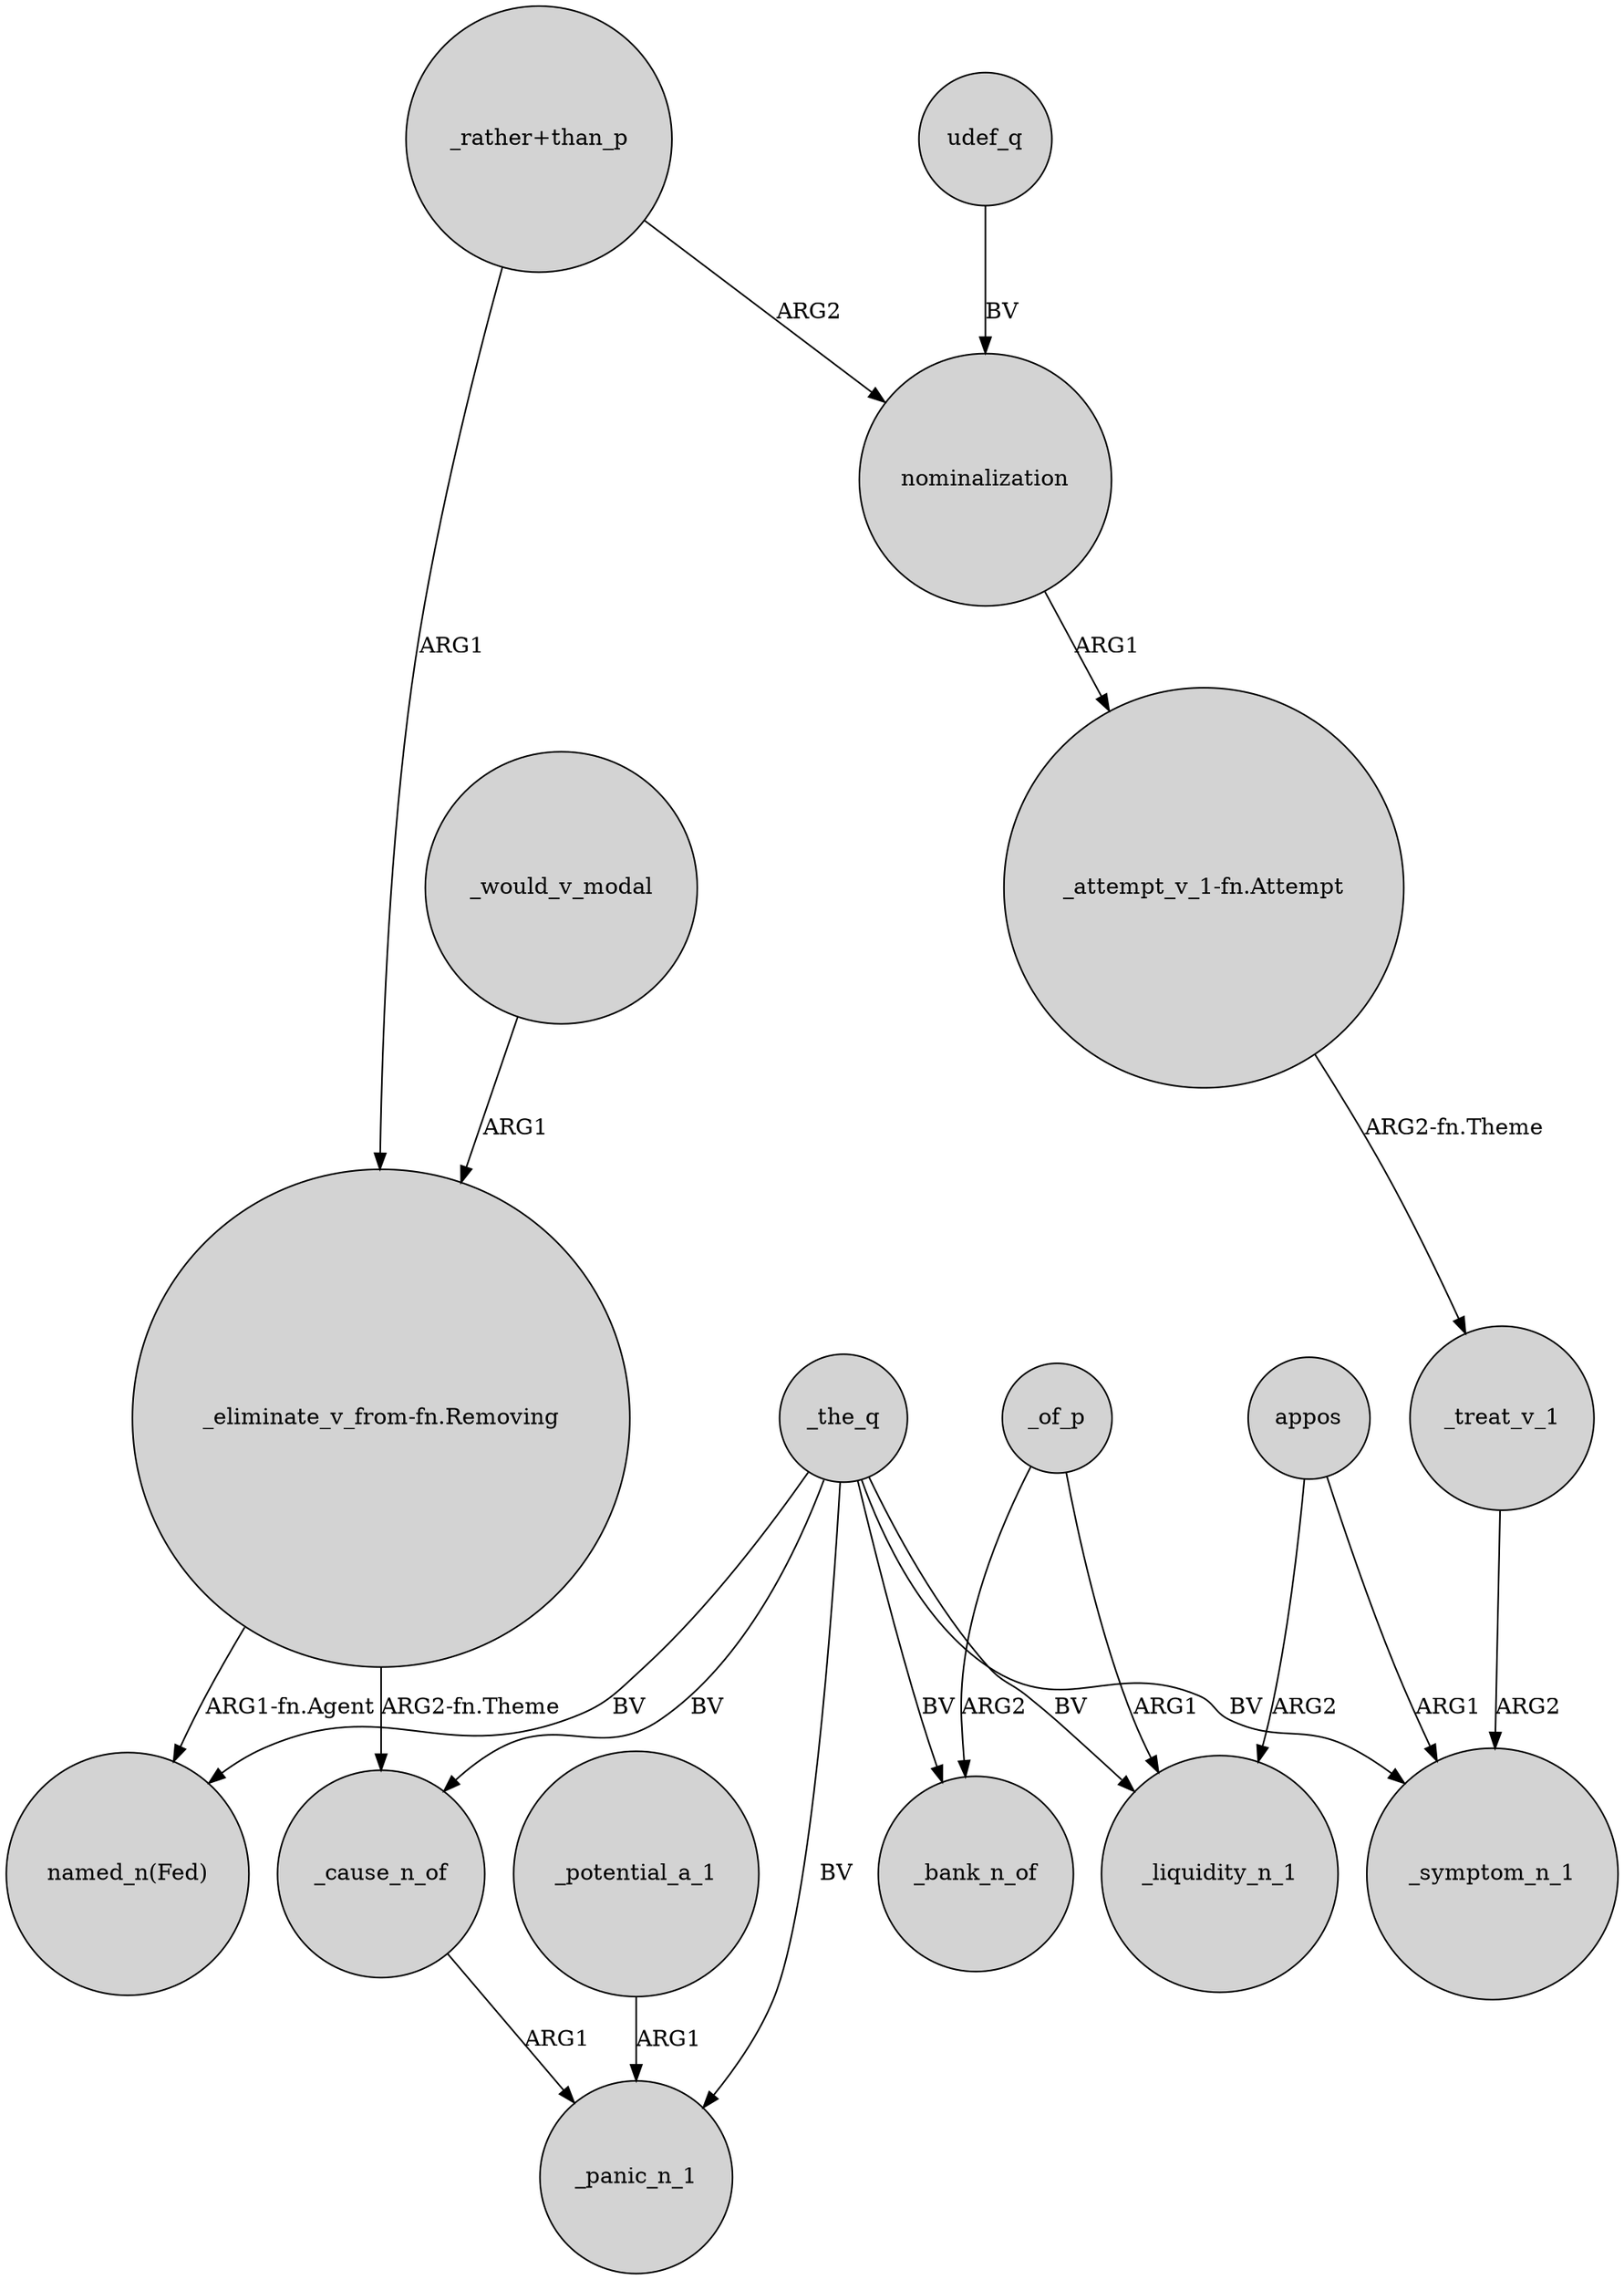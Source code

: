 digraph {
	node [shape=circle style=filled]
	_the_q -> _cause_n_of [label=BV]
	_treat_v_1 -> _symptom_n_1 [label=ARG2]
	_the_q -> "named_n(Fed)" [label=BV]
	appos -> _symptom_n_1 [label=ARG1]
	_potential_a_1 -> _panic_n_1 [label=ARG1]
	appos -> _liquidity_n_1 [label=ARG2]
	"_eliminate_v_from-fn.Removing" -> "named_n(Fed)" [label="ARG1-fn.Agent"]
	_would_v_modal -> "_eliminate_v_from-fn.Removing" [label=ARG1]
	"_eliminate_v_from-fn.Removing" -> _cause_n_of [label="ARG2-fn.Theme"]
	"_rather+than_p" -> nominalization [label=ARG2]
	_the_q -> _symptom_n_1 [label=BV]
	_the_q -> _bank_n_of [label=BV]
	_cause_n_of -> _panic_n_1 [label=ARG1]
	_of_p -> _bank_n_of [label=ARG2]
	udef_q -> nominalization [label=BV]
	nominalization -> "_attempt_v_1-fn.Attempt" [label=ARG1]
	"_attempt_v_1-fn.Attempt" -> _treat_v_1 [label="ARG2-fn.Theme"]
	_the_q -> _liquidity_n_1 [label=BV]
	_of_p -> _liquidity_n_1 [label=ARG1]
	"_rather+than_p" -> "_eliminate_v_from-fn.Removing" [label=ARG1]
	_the_q -> _panic_n_1 [label=BV]
}
